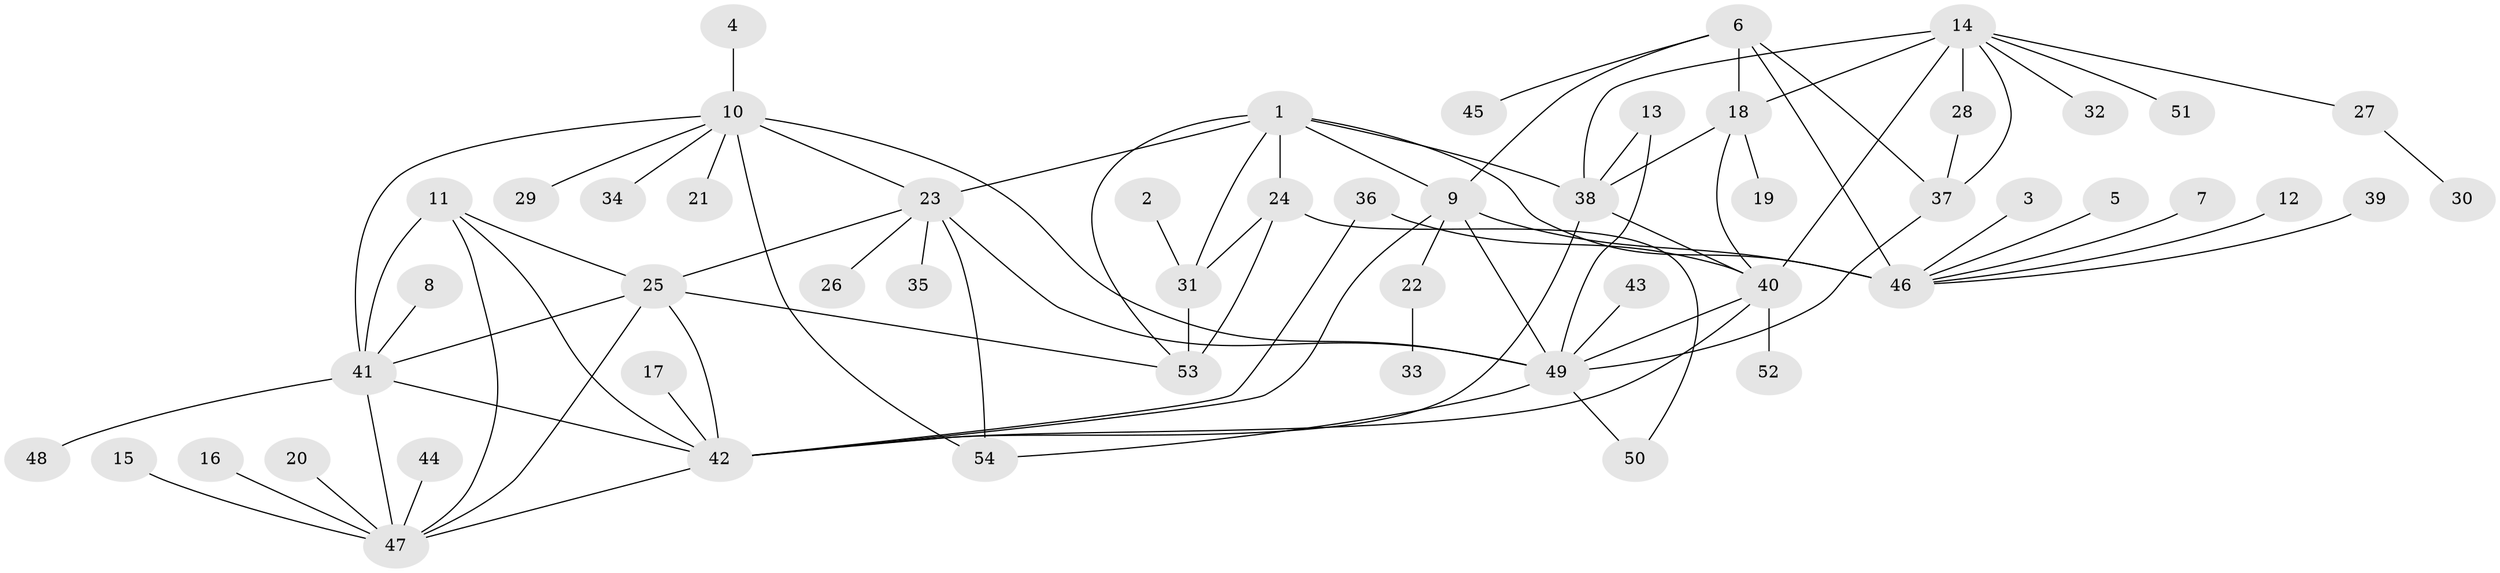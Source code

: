 // original degree distribution, {6: 0.027777777777777776, 9: 0.027777777777777776, 7: 0.037037037037037035, 5: 0.046296296296296294, 4: 0.018518518518518517, 12: 0.009259259259259259, 10: 0.027777777777777776, 11: 0.027777777777777776, 8: 0.018518518518518517, 1: 0.5555555555555556, 3: 0.027777777777777776, 2: 0.17592592592592593}
// Generated by graph-tools (version 1.1) at 2025/37/03/04/25 23:37:51]
// undirected, 54 vertices, 84 edges
graph export_dot {
  node [color=gray90,style=filled];
  1;
  2;
  3;
  4;
  5;
  6;
  7;
  8;
  9;
  10;
  11;
  12;
  13;
  14;
  15;
  16;
  17;
  18;
  19;
  20;
  21;
  22;
  23;
  24;
  25;
  26;
  27;
  28;
  29;
  30;
  31;
  32;
  33;
  34;
  35;
  36;
  37;
  38;
  39;
  40;
  41;
  42;
  43;
  44;
  45;
  46;
  47;
  48;
  49;
  50;
  51;
  52;
  53;
  54;
  1 -- 9 [weight=1.0];
  1 -- 23 [weight=1.0];
  1 -- 24 [weight=2.0];
  1 -- 31 [weight=1.0];
  1 -- 38 [weight=1.0];
  1 -- 46 [weight=1.0];
  1 -- 53 [weight=1.0];
  2 -- 31 [weight=1.0];
  3 -- 46 [weight=1.0];
  4 -- 10 [weight=1.0];
  5 -- 46 [weight=1.0];
  6 -- 9 [weight=2.0];
  6 -- 18 [weight=1.0];
  6 -- 37 [weight=1.0];
  6 -- 45 [weight=1.0];
  6 -- 46 [weight=2.0];
  7 -- 46 [weight=1.0];
  8 -- 41 [weight=1.0];
  9 -- 22 [weight=1.0];
  9 -- 42 [weight=1.0];
  9 -- 46 [weight=4.0];
  9 -- 49 [weight=1.0];
  10 -- 21 [weight=1.0];
  10 -- 23 [weight=1.0];
  10 -- 29 [weight=1.0];
  10 -- 34 [weight=1.0];
  10 -- 41 [weight=1.0];
  10 -- 49 [weight=1.0];
  10 -- 54 [weight=2.0];
  11 -- 25 [weight=1.0];
  11 -- 41 [weight=1.0];
  11 -- 42 [weight=1.0];
  11 -- 47 [weight=1.0];
  12 -- 46 [weight=1.0];
  13 -- 38 [weight=1.0];
  13 -- 49 [weight=1.0];
  14 -- 18 [weight=1.0];
  14 -- 27 [weight=1.0];
  14 -- 28 [weight=1.0];
  14 -- 32 [weight=1.0];
  14 -- 37 [weight=1.0];
  14 -- 38 [weight=2.0];
  14 -- 40 [weight=1.0];
  14 -- 51 [weight=1.0];
  15 -- 47 [weight=1.0];
  16 -- 47 [weight=1.0];
  17 -- 42 [weight=1.0];
  18 -- 19 [weight=1.0];
  18 -- 38 [weight=2.0];
  18 -- 40 [weight=1.0];
  20 -- 47 [weight=1.0];
  22 -- 33 [weight=1.0];
  23 -- 25 [weight=1.0];
  23 -- 26 [weight=1.0];
  23 -- 35 [weight=1.0];
  23 -- 49 [weight=1.0];
  23 -- 54 [weight=2.0];
  24 -- 31 [weight=2.0];
  24 -- 50 [weight=1.0];
  24 -- 53 [weight=2.0];
  25 -- 41 [weight=1.0];
  25 -- 42 [weight=1.0];
  25 -- 47 [weight=1.0];
  25 -- 53 [weight=1.0];
  27 -- 30 [weight=1.0];
  28 -- 37 [weight=1.0];
  31 -- 53 [weight=1.0];
  36 -- 40 [weight=1.0];
  36 -- 42 [weight=1.0];
  37 -- 49 [weight=1.0];
  38 -- 40 [weight=2.0];
  38 -- 42 [weight=1.0];
  39 -- 46 [weight=1.0];
  40 -- 42 [weight=1.0];
  40 -- 49 [weight=1.0];
  40 -- 52 [weight=1.0];
  41 -- 42 [weight=1.0];
  41 -- 47 [weight=1.0];
  41 -- 48 [weight=1.0];
  42 -- 47 [weight=1.0];
  43 -- 49 [weight=1.0];
  44 -- 47 [weight=1.0];
  49 -- 50 [weight=1.0];
  49 -- 54 [weight=2.0];
}
